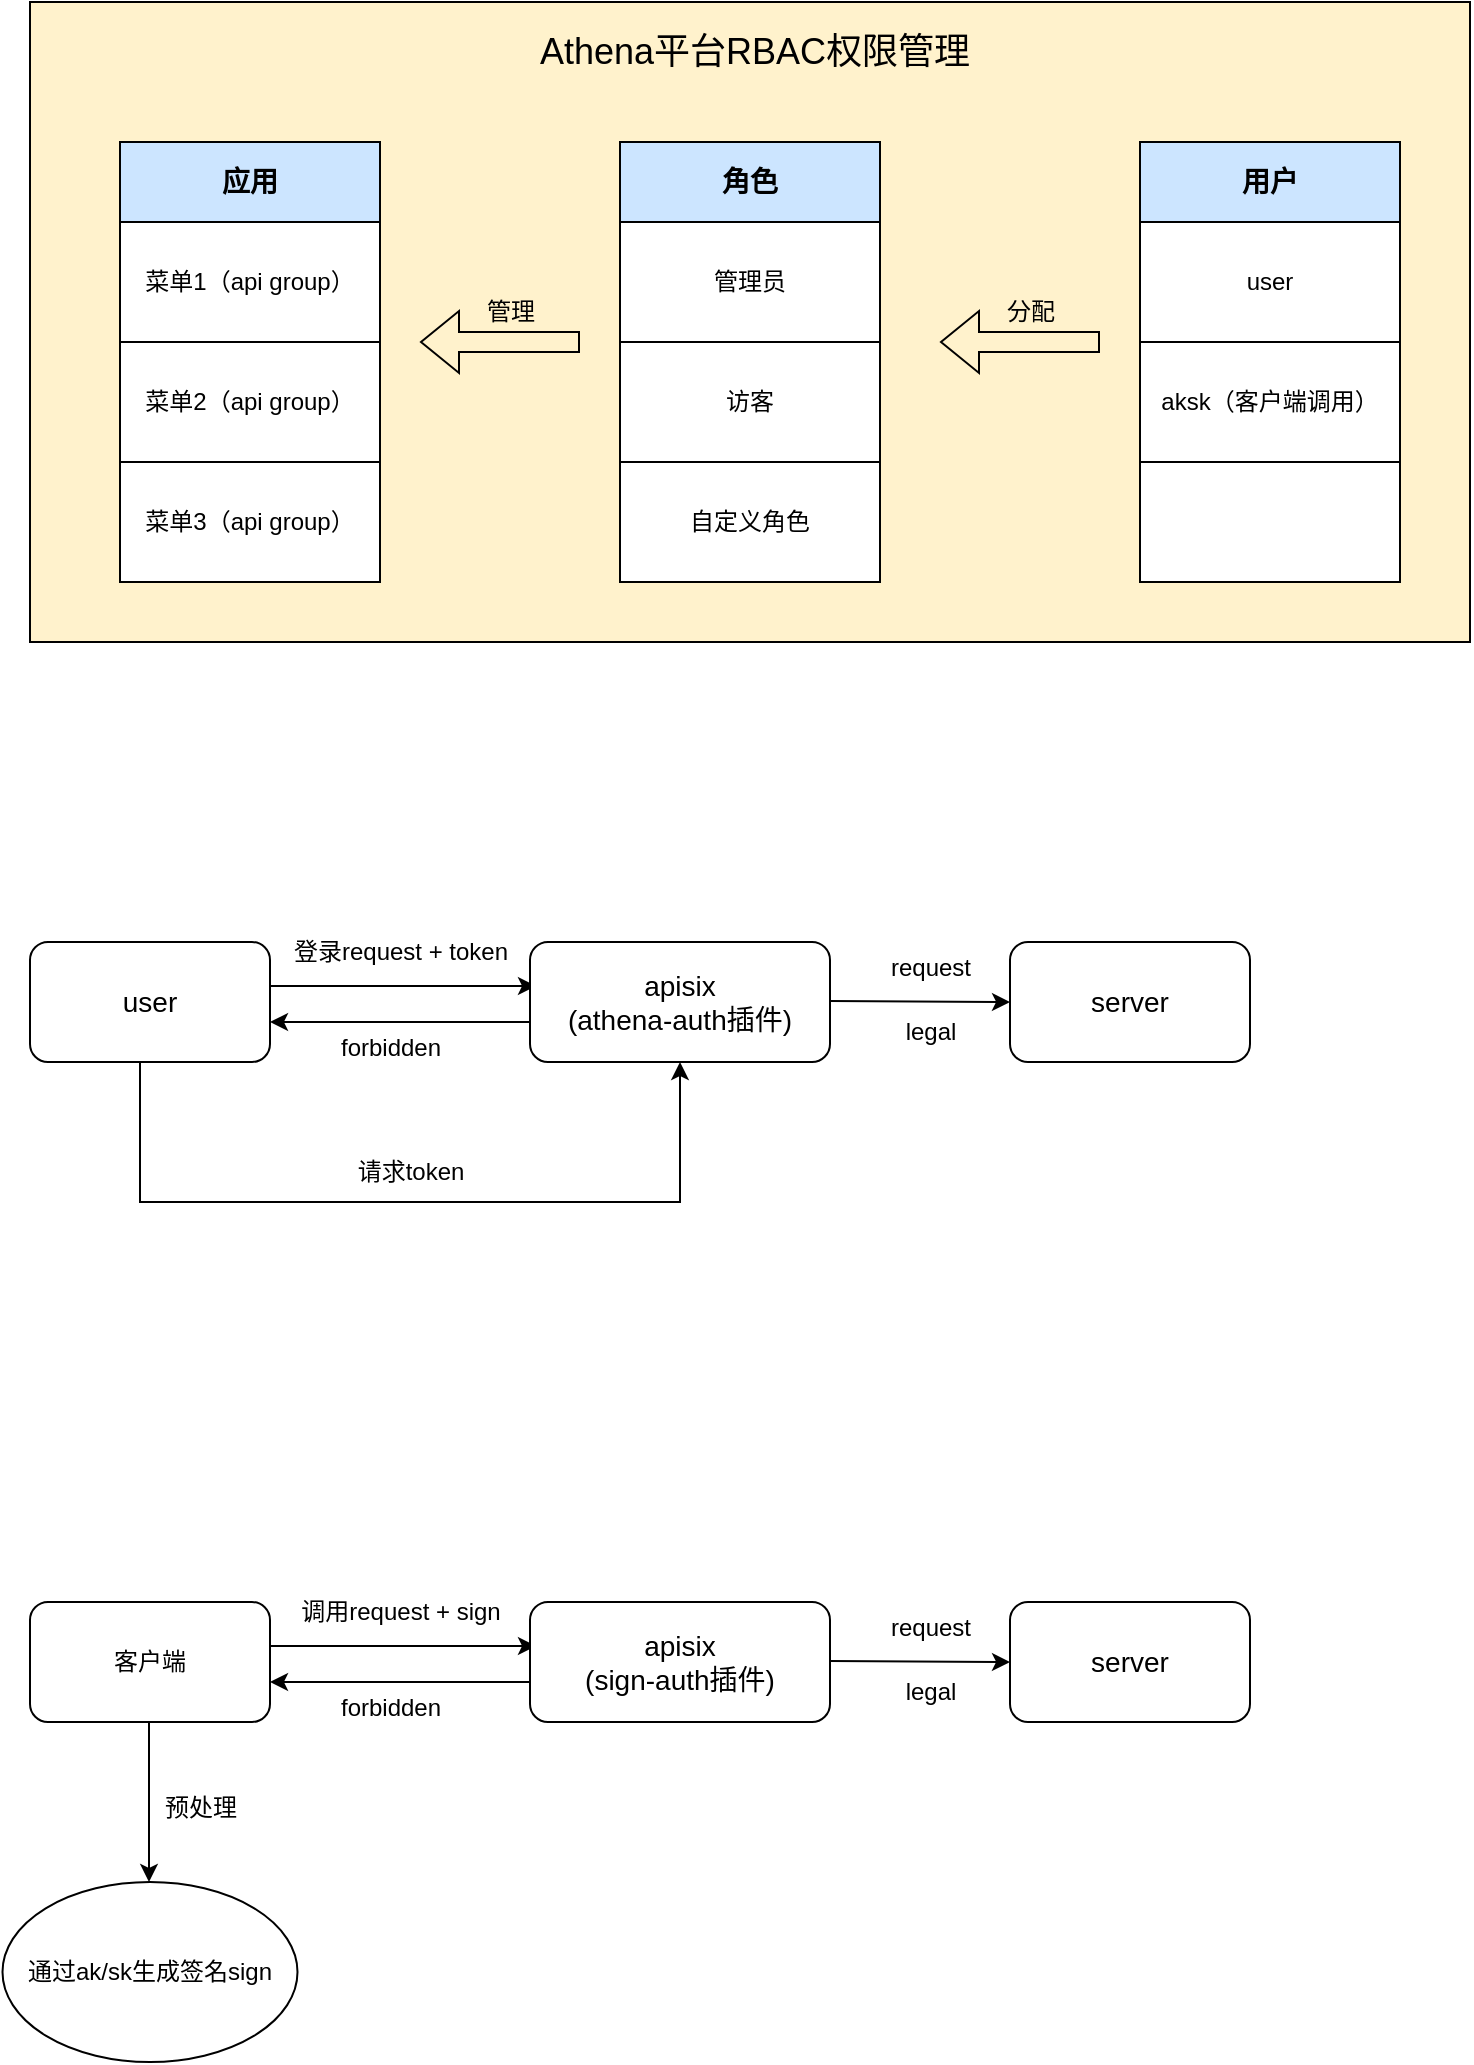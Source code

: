<mxfile version="21.8.2" type="github">
  <diagram name="第 1 页" id="kRyivgs33bhgMT-SAI9X">
    <mxGraphModel dx="1938" dy="572" grid="1" gridSize="10" guides="1" tooltips="1" connect="1" arrows="1" fold="1" page="1" pageScale="1" pageWidth="827" pageHeight="1169" math="0" shadow="0">
      <root>
        <mxCell id="0" />
        <mxCell id="1" parent="0" />
        <mxCell id="NqFIoYFfF4iX73pVKWfv-30" value="" style="rounded=0;whiteSpace=wrap;html=1;fillColor=#FFF2CC;" parent="1" vertex="1">
          <mxGeometry x="-115" y="70" width="720" height="320" as="geometry" />
        </mxCell>
        <mxCell id="NqFIoYFfF4iX73pVKWfv-3" value="&lt;font style=&quot;font-size: 14px;&quot;&gt;应用&lt;/font&gt;" style="swimlane;whiteSpace=wrap;html=1;startSize=40;shadow=0;fillColor=#CCE5FF;" parent="1" vertex="1">
          <mxGeometry x="-70" y="140" width="130" height="220" as="geometry" />
        </mxCell>
        <mxCell id="NqFIoYFfF4iX73pVKWfv-4" value="菜单1（api group）" style="rounded=0;whiteSpace=wrap;html=1;shadow=0;" parent="NqFIoYFfF4iX73pVKWfv-3" vertex="1">
          <mxGeometry y="40" width="130" height="60" as="geometry" />
        </mxCell>
        <mxCell id="NqFIoYFfF4iX73pVKWfv-5" value="菜单2（api group）" style="rounded=0;whiteSpace=wrap;html=1;shadow=0;" parent="NqFIoYFfF4iX73pVKWfv-3" vertex="1">
          <mxGeometry y="100" width="130" height="60" as="geometry" />
        </mxCell>
        <mxCell id="NqFIoYFfF4iX73pVKWfv-6" value="菜单3（api group）" style="rounded=0;whiteSpace=wrap;html=1;shadow=0;" parent="NqFIoYFfF4iX73pVKWfv-3" vertex="1">
          <mxGeometry y="160" width="130" height="60" as="geometry" />
        </mxCell>
        <mxCell id="NqFIoYFfF4iX73pVKWfv-7" value="" style="shape=flexArrow;endArrow=classic;html=1;rounded=0;shadow=0;" parent="1" edge="1">
          <mxGeometry width="50" height="50" relative="1" as="geometry">
            <mxPoint x="160" y="240" as="sourcePoint" />
            <mxPoint x="80" y="240" as="targetPoint" />
          </mxGeometry>
        </mxCell>
        <mxCell id="NqFIoYFfF4iX73pVKWfv-8" value="&lt;font style=&quot;font-size: 14px;&quot;&gt;角色&lt;/font&gt;" style="swimlane;whiteSpace=wrap;html=1;startSize=40;shadow=0;fillColor=#CCE5FF;" parent="1" vertex="1">
          <mxGeometry x="180" y="140" width="130" height="220" as="geometry" />
        </mxCell>
        <mxCell id="NqFIoYFfF4iX73pVKWfv-9" value="管理员" style="rounded=0;whiteSpace=wrap;html=1;shadow=0;" parent="NqFIoYFfF4iX73pVKWfv-8" vertex="1">
          <mxGeometry y="40" width="130" height="60" as="geometry" />
        </mxCell>
        <mxCell id="NqFIoYFfF4iX73pVKWfv-10" value="访客" style="rounded=0;whiteSpace=wrap;html=1;shadow=0;" parent="NqFIoYFfF4iX73pVKWfv-8" vertex="1">
          <mxGeometry y="100" width="130" height="60" as="geometry" />
        </mxCell>
        <mxCell id="NqFIoYFfF4iX73pVKWfv-11" value="自定义角色" style="rounded=0;whiteSpace=wrap;html=1;shadow=0;" parent="NqFIoYFfF4iX73pVKWfv-8" vertex="1">
          <mxGeometry y="160" width="130" height="60" as="geometry" />
        </mxCell>
        <mxCell id="NqFIoYFfF4iX73pVKWfv-12" value="&lt;font style=&quot;font-size: 14px;&quot;&gt;用户&lt;/font&gt;" style="swimlane;whiteSpace=wrap;html=1;startSize=40;shadow=0;fillColor=#CCE5FF;" parent="1" vertex="1">
          <mxGeometry x="440" y="140" width="130" height="220" as="geometry" />
        </mxCell>
        <mxCell id="NqFIoYFfF4iX73pVKWfv-13" value="user" style="rounded=0;whiteSpace=wrap;html=1;shadow=0;" parent="NqFIoYFfF4iX73pVKWfv-12" vertex="1">
          <mxGeometry y="40" width="130" height="60" as="geometry" />
        </mxCell>
        <mxCell id="NqFIoYFfF4iX73pVKWfv-14" value="aksk（客户端调用）" style="rounded=0;whiteSpace=wrap;html=1;shadow=0;" parent="NqFIoYFfF4iX73pVKWfv-12" vertex="1">
          <mxGeometry y="100" width="130" height="60" as="geometry" />
        </mxCell>
        <mxCell id="NqFIoYFfF4iX73pVKWfv-22" value="管理" style="text;html=1;align=center;verticalAlign=middle;resizable=0;points=[];autosize=1;strokeColor=none;fillColor=none;shadow=0;" parent="1" vertex="1">
          <mxGeometry x="100" y="210" width="50" height="30" as="geometry" />
        </mxCell>
        <mxCell id="NqFIoYFfF4iX73pVKWfv-24" value="" style="shape=flexArrow;endArrow=classic;html=1;rounded=0;shadow=0;" parent="1" edge="1">
          <mxGeometry width="50" height="50" relative="1" as="geometry">
            <mxPoint x="420" y="240" as="sourcePoint" />
            <mxPoint x="340" y="240" as="targetPoint" />
          </mxGeometry>
        </mxCell>
        <mxCell id="NqFIoYFfF4iX73pVKWfv-25" value="分配" style="text;html=1;align=center;verticalAlign=middle;resizable=0;points=[];autosize=1;strokeColor=none;fillColor=none;shadow=0;" parent="1" vertex="1">
          <mxGeometry x="360" y="210" width="50" height="30" as="geometry" />
        </mxCell>
        <mxCell id="NqFIoYFfF4iX73pVKWfv-27" value="&lt;font style=&quot;font-size: 18px;&quot;&gt;Athena平台RBAC权限管理&lt;/font&gt;" style="text;html=1;strokeColor=none;fillColor=none;align=center;verticalAlign=middle;whiteSpace=wrap;rounded=0;" parent="1" vertex="1">
          <mxGeometry x="135" y="80" width="225" height="30" as="geometry" />
        </mxCell>
        <mxCell id="NqFIoYFfF4iX73pVKWfv-31" value="" style="rounded=0;whiteSpace=wrap;html=1;shadow=0;" parent="1" vertex="1">
          <mxGeometry x="440" y="300" width="130" height="60" as="geometry" />
        </mxCell>
        <mxCell id="NqFIoYFfF4iX73pVKWfv-33" value="&lt;font style=&quot;font-size: 14px;&quot;&gt;user&lt;/font&gt;" style="rounded=1;whiteSpace=wrap;html=1;" parent="1" vertex="1">
          <mxGeometry x="-115" y="540" width="120" height="60" as="geometry" />
        </mxCell>
        <mxCell id="NqFIoYFfF4iX73pVKWfv-35" value="" style="endArrow=classic;html=1;rounded=0;entryX=0.02;entryY=0.367;entryDx=0;entryDy=0;entryPerimeter=0;" parent="1" target="NqFIoYFfF4iX73pVKWfv-41" edge="1">
          <mxGeometry width="50" height="50" relative="1" as="geometry">
            <mxPoint x="5" y="562" as="sourcePoint" />
            <mxPoint x="135" y="562" as="targetPoint" />
          </mxGeometry>
        </mxCell>
        <mxCell id="NqFIoYFfF4iX73pVKWfv-36" value="登录request + token" style="text;html=1;align=center;verticalAlign=middle;resizable=0;points=[];autosize=1;strokeColor=none;fillColor=none;" parent="1" vertex="1">
          <mxGeometry x="5" y="530" width="130" height="30" as="geometry" />
        </mxCell>
        <mxCell id="NqFIoYFfF4iX73pVKWfv-41" value="&lt;div&gt;&lt;font style=&quot;font-size: 14px;&quot;&gt;apisix&lt;br&gt;&lt;/font&gt;&lt;/div&gt;&lt;div&gt;&lt;font style=&quot;font-size: 14px;&quot;&gt;(athena-auth插件)&lt;br&gt;&lt;/font&gt;&lt;/div&gt;" style="rounded=1;whiteSpace=wrap;html=1;" parent="1" vertex="1">
          <mxGeometry x="135" y="540" width="150" height="60" as="geometry" />
        </mxCell>
        <mxCell id="NqFIoYFfF4iX73pVKWfv-46" value="&lt;font style=&quot;font-size: 14px;&quot;&gt;server&lt;/font&gt;" style="rounded=1;whiteSpace=wrap;html=1;" parent="1" vertex="1">
          <mxGeometry x="375" y="540" width="120" height="60" as="geometry" />
        </mxCell>
        <mxCell id="NqFIoYFfF4iX73pVKWfv-47" value="" style="endArrow=classic;html=1;rounded=0;exitX=0;exitY=0.75;exitDx=0;exitDy=0;" parent="1" edge="1">
          <mxGeometry width="50" height="50" relative="1" as="geometry">
            <mxPoint x="135" y="580" as="sourcePoint" />
            <mxPoint x="5" y="580" as="targetPoint" />
          </mxGeometry>
        </mxCell>
        <mxCell id="NqFIoYFfF4iX73pVKWfv-48" value="forbidden" style="text;html=1;align=center;verticalAlign=middle;resizable=0;points=[];autosize=1;strokeColor=none;fillColor=none;" parent="1" vertex="1">
          <mxGeometry x="30" y="578" width="70" height="30" as="geometry" />
        </mxCell>
        <mxCell id="NqFIoYFfF4iX73pVKWfv-49" value="" style="endArrow=classic;html=1;rounded=0;" parent="1" edge="1">
          <mxGeometry width="50" height="50" relative="1" as="geometry">
            <mxPoint x="285" y="569.5" as="sourcePoint" />
            <mxPoint x="375" y="570" as="targetPoint" />
          </mxGeometry>
        </mxCell>
        <mxCell id="NqFIoYFfF4iX73pVKWfv-50" value="request" style="text;html=1;align=center;verticalAlign=middle;resizable=0;points=[];autosize=1;strokeColor=none;fillColor=none;" parent="1" vertex="1">
          <mxGeometry x="305" y="538" width="60" height="30" as="geometry" />
        </mxCell>
        <mxCell id="NqFIoYFfF4iX73pVKWfv-51" value="legal" style="text;html=1;align=center;verticalAlign=middle;resizable=0;points=[];autosize=1;strokeColor=none;fillColor=none;" parent="1" vertex="1">
          <mxGeometry x="310" y="570" width="50" height="30" as="geometry" />
        </mxCell>
        <mxCell id="NqFIoYFfF4iX73pVKWfv-52" value="客户端" style="rounded=1;whiteSpace=wrap;html=1;" parent="1" vertex="1">
          <mxGeometry x="-115" y="870" width="120" height="60" as="geometry" />
        </mxCell>
        <mxCell id="NqFIoYFfF4iX73pVKWfv-53" value="" style="endArrow=classic;html=1;rounded=0;entryX=0.02;entryY=0.367;entryDx=0;entryDy=0;entryPerimeter=0;" parent="1" target="NqFIoYFfF4iX73pVKWfv-55" edge="1">
          <mxGeometry width="50" height="50" relative="1" as="geometry">
            <mxPoint x="5" y="892" as="sourcePoint" />
            <mxPoint x="135" y="892" as="targetPoint" />
          </mxGeometry>
        </mxCell>
        <mxCell id="NqFIoYFfF4iX73pVKWfv-54" value="调用request + sign" style="text;html=1;align=center;verticalAlign=middle;resizable=0;points=[];autosize=1;strokeColor=none;fillColor=none;" parent="1" vertex="1">
          <mxGeometry x="10" y="860" width="120" height="30" as="geometry" />
        </mxCell>
        <mxCell id="NqFIoYFfF4iX73pVKWfv-55" value="&lt;div&gt;&lt;font style=&quot;font-size: 14px;&quot;&gt;apisix&lt;br&gt;&lt;/font&gt;&lt;/div&gt;&lt;div&gt;&lt;font style=&quot;font-size: 14px;&quot;&gt;(sign-auth插件)&lt;br&gt;&lt;/font&gt;&lt;/div&gt;" style="rounded=1;whiteSpace=wrap;html=1;" parent="1" vertex="1">
          <mxGeometry x="135" y="870" width="150" height="60" as="geometry" />
        </mxCell>
        <mxCell id="NqFIoYFfF4iX73pVKWfv-56" value="&lt;font style=&quot;font-size: 14px;&quot;&gt;server&lt;/font&gt;" style="rounded=1;whiteSpace=wrap;html=1;" parent="1" vertex="1">
          <mxGeometry x="375" y="870" width="120" height="60" as="geometry" />
        </mxCell>
        <mxCell id="NqFIoYFfF4iX73pVKWfv-57" value="" style="endArrow=classic;html=1;rounded=0;exitX=0;exitY=0.75;exitDx=0;exitDy=0;" parent="1" edge="1">
          <mxGeometry width="50" height="50" relative="1" as="geometry">
            <mxPoint x="135" y="910" as="sourcePoint" />
            <mxPoint x="5" y="910" as="targetPoint" />
          </mxGeometry>
        </mxCell>
        <mxCell id="NqFIoYFfF4iX73pVKWfv-58" value="forbidden" style="text;html=1;align=center;verticalAlign=middle;resizable=0;points=[];autosize=1;strokeColor=none;fillColor=none;" parent="1" vertex="1">
          <mxGeometry x="30" y="908" width="70" height="30" as="geometry" />
        </mxCell>
        <mxCell id="NqFIoYFfF4iX73pVKWfv-59" value="" style="endArrow=classic;html=1;rounded=0;" parent="1" edge="1">
          <mxGeometry width="50" height="50" relative="1" as="geometry">
            <mxPoint x="285" y="899.5" as="sourcePoint" />
            <mxPoint x="375" y="900" as="targetPoint" />
          </mxGeometry>
        </mxCell>
        <mxCell id="NqFIoYFfF4iX73pVKWfv-60" value="request" style="text;html=1;align=center;verticalAlign=middle;resizable=0;points=[];autosize=1;strokeColor=none;fillColor=none;" parent="1" vertex="1">
          <mxGeometry x="305" y="868" width="60" height="30" as="geometry" />
        </mxCell>
        <mxCell id="NqFIoYFfF4iX73pVKWfv-61" value="legal" style="text;html=1;align=center;verticalAlign=middle;resizable=0;points=[];autosize=1;strokeColor=none;fillColor=none;" parent="1" vertex="1">
          <mxGeometry x="310" y="900" width="50" height="30" as="geometry" />
        </mxCell>
        <mxCell id="NqFIoYFfF4iX73pVKWfv-65" value="" style="endArrow=classic;html=1;rounded=0;entryX=0.5;entryY=1;entryDx=0;entryDy=0;" parent="1" target="NqFIoYFfF4iX73pVKWfv-41" edge="1">
          <mxGeometry width="50" height="50" relative="1" as="geometry">
            <mxPoint x="-60" y="600" as="sourcePoint" />
            <mxPoint x="250" y="670" as="targetPoint" />
            <Array as="points">
              <mxPoint x="-60" y="670" />
              <mxPoint x="210" y="670" />
            </Array>
          </mxGeometry>
        </mxCell>
        <mxCell id="NqFIoYFfF4iX73pVKWfv-66" value="请求token" style="text;html=1;align=center;verticalAlign=middle;resizable=0;points=[];autosize=1;strokeColor=none;fillColor=none;" parent="1" vertex="1">
          <mxGeometry x="35" y="640" width="80" height="30" as="geometry" />
        </mxCell>
        <mxCell id="NqFIoYFfF4iX73pVKWfv-68" value="" style="endArrow=classic;html=1;rounded=0;" parent="1" edge="1">
          <mxGeometry width="50" height="50" relative="1" as="geometry">
            <mxPoint x="-55.5" y="930" as="sourcePoint" />
            <mxPoint x="-55.5" y="1010" as="targetPoint" />
          </mxGeometry>
        </mxCell>
        <mxCell id="NqFIoYFfF4iX73pVKWfv-69" value="通过ak/sk生成签名sign" style="ellipse;whiteSpace=wrap;html=1;" parent="1" vertex="1">
          <mxGeometry x="-128.75" y="1010" width="147.5" height="90" as="geometry" />
        </mxCell>
        <mxCell id="NqFIoYFfF4iX73pVKWfv-70" value="预处理" style="text;html=1;align=center;verticalAlign=middle;resizable=0;points=[];autosize=1;strokeColor=none;fillColor=none;" parent="1" vertex="1">
          <mxGeometry x="-60" y="958" width="60" height="30" as="geometry" />
        </mxCell>
      </root>
    </mxGraphModel>
  </diagram>
</mxfile>
